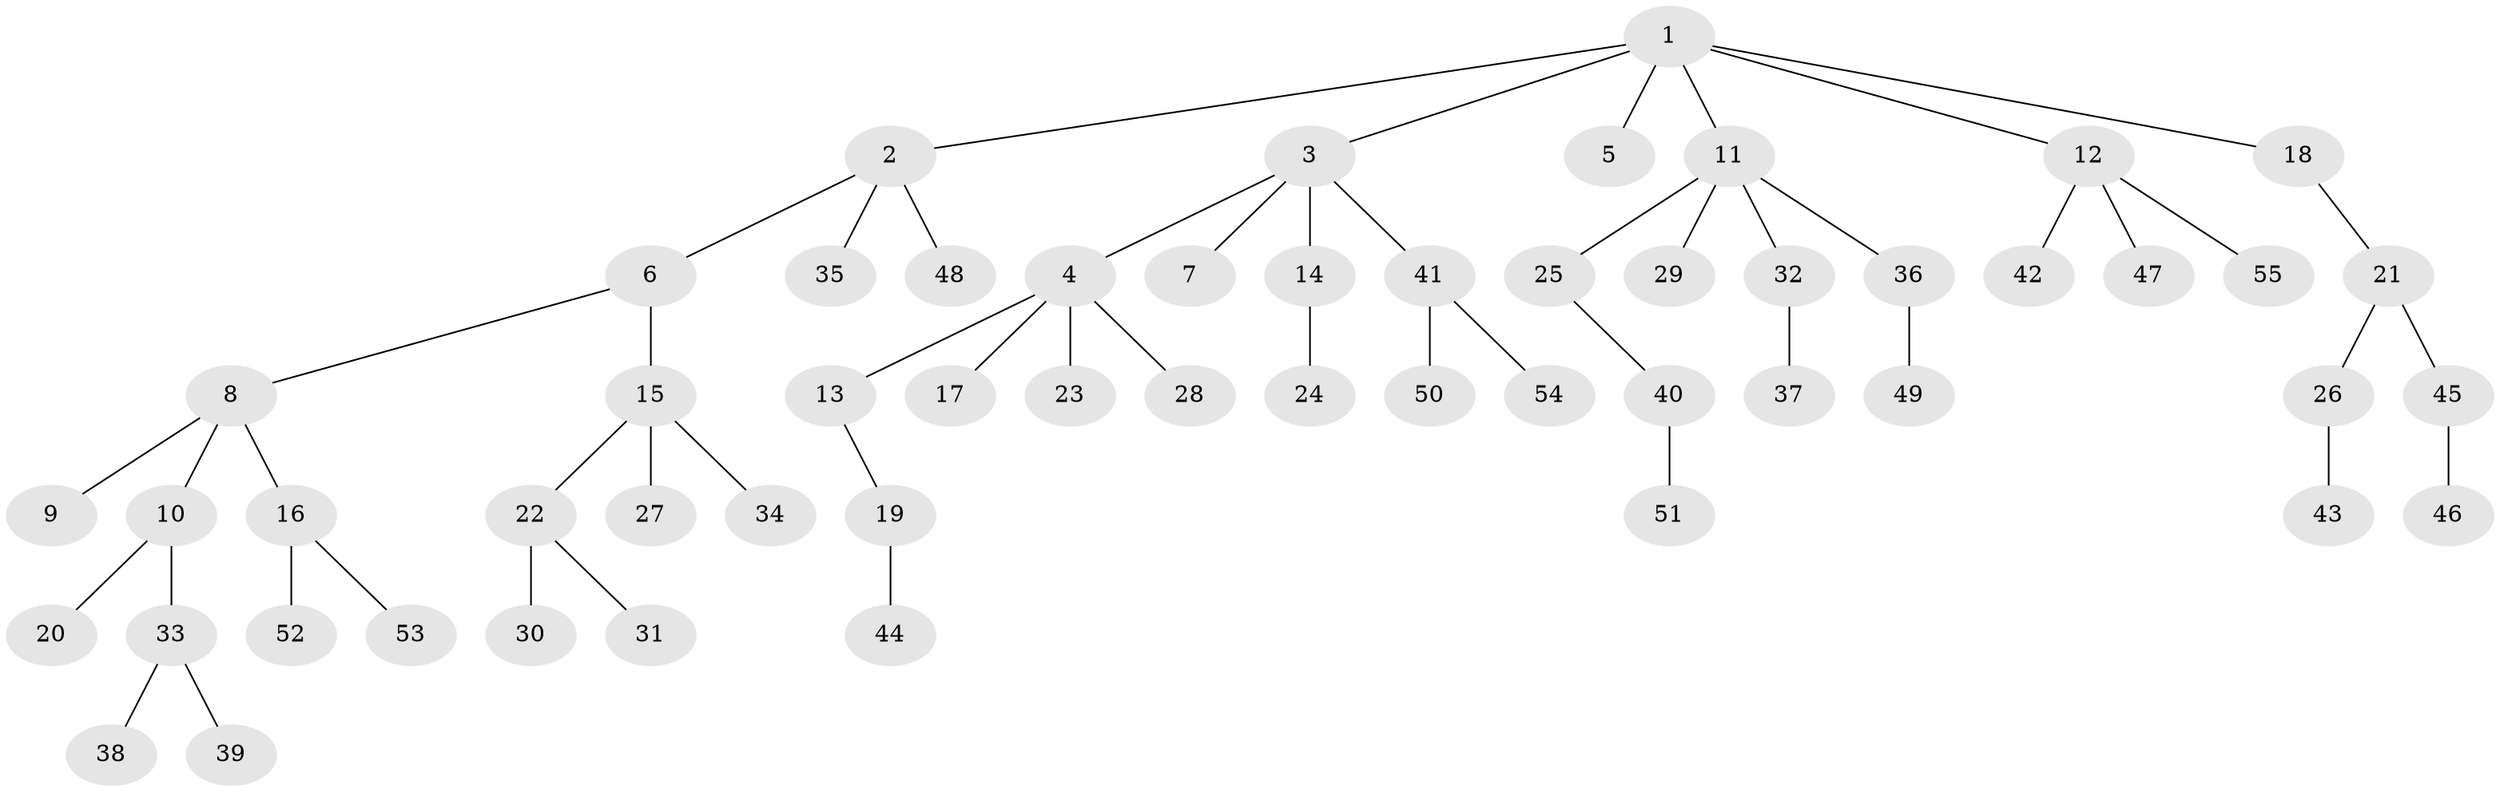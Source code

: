 // Generated by graph-tools (version 1.1) at 2025/36/03/09/25 02:36:31]
// undirected, 55 vertices, 54 edges
graph export_dot {
graph [start="1"]
  node [color=gray90,style=filled];
  1;
  2;
  3;
  4;
  5;
  6;
  7;
  8;
  9;
  10;
  11;
  12;
  13;
  14;
  15;
  16;
  17;
  18;
  19;
  20;
  21;
  22;
  23;
  24;
  25;
  26;
  27;
  28;
  29;
  30;
  31;
  32;
  33;
  34;
  35;
  36;
  37;
  38;
  39;
  40;
  41;
  42;
  43;
  44;
  45;
  46;
  47;
  48;
  49;
  50;
  51;
  52;
  53;
  54;
  55;
  1 -- 2;
  1 -- 3;
  1 -- 5;
  1 -- 11;
  1 -- 12;
  1 -- 18;
  2 -- 6;
  2 -- 35;
  2 -- 48;
  3 -- 4;
  3 -- 7;
  3 -- 14;
  3 -- 41;
  4 -- 13;
  4 -- 17;
  4 -- 23;
  4 -- 28;
  6 -- 8;
  6 -- 15;
  8 -- 9;
  8 -- 10;
  8 -- 16;
  10 -- 20;
  10 -- 33;
  11 -- 25;
  11 -- 29;
  11 -- 32;
  11 -- 36;
  12 -- 42;
  12 -- 47;
  12 -- 55;
  13 -- 19;
  14 -- 24;
  15 -- 22;
  15 -- 27;
  15 -- 34;
  16 -- 52;
  16 -- 53;
  18 -- 21;
  19 -- 44;
  21 -- 26;
  21 -- 45;
  22 -- 30;
  22 -- 31;
  25 -- 40;
  26 -- 43;
  32 -- 37;
  33 -- 38;
  33 -- 39;
  36 -- 49;
  40 -- 51;
  41 -- 50;
  41 -- 54;
  45 -- 46;
}
